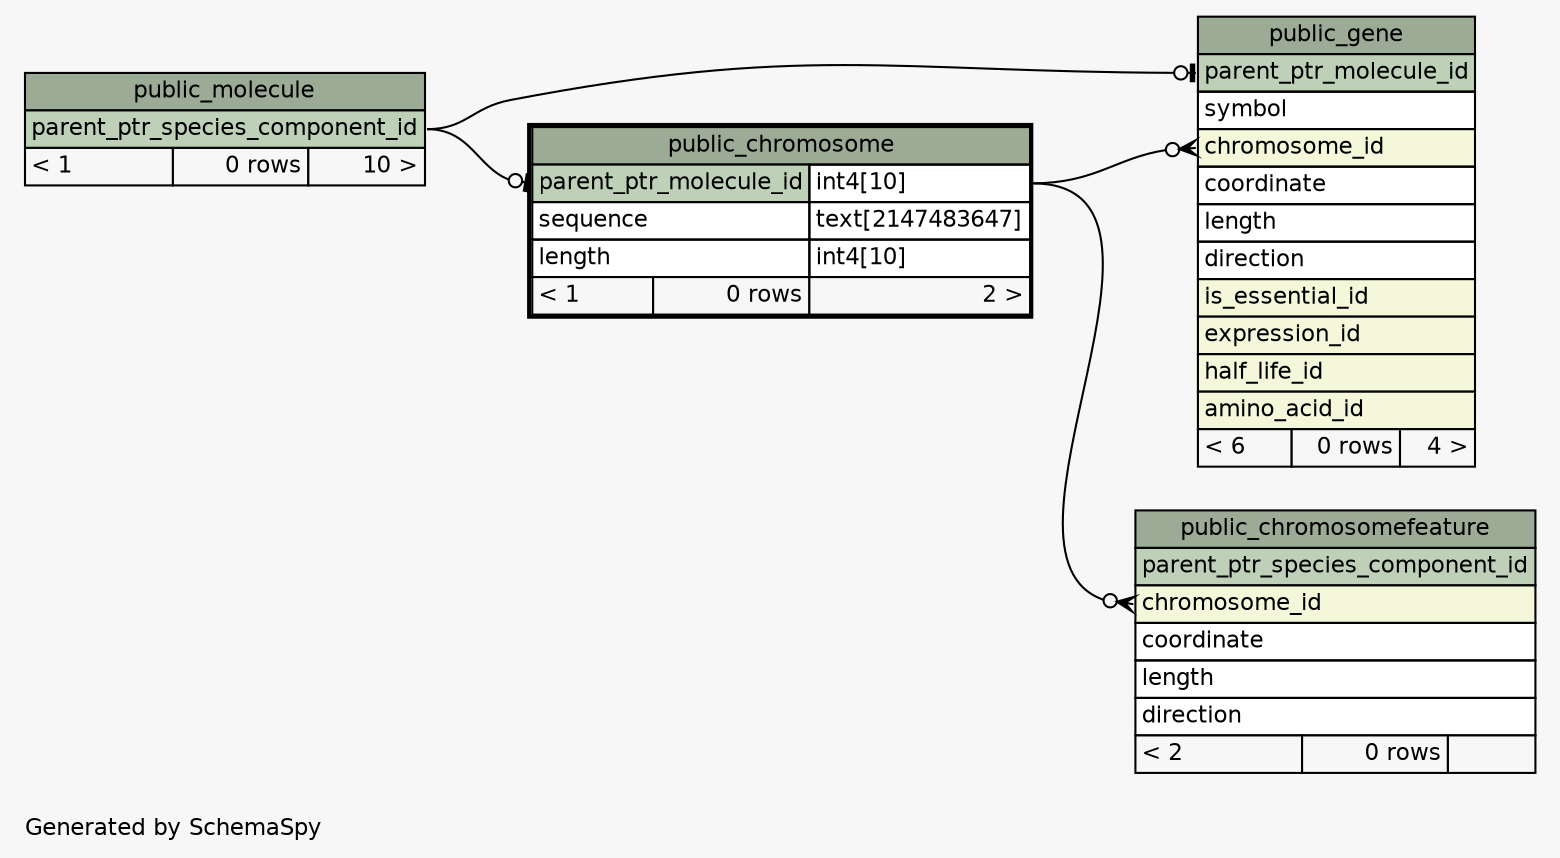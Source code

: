// dot 2.36.0 on Linux 3.13.0-43-generic
// SchemaSpy rev 590
digraph "oneDegreeRelationshipsDiagram" {
  graph [
    rankdir="RL"
    bgcolor="#f7f7f7"
    label="\nGenerated by SchemaSpy"
    labeljust="l"
    nodesep="0.18"
    ranksep="0.46"
    fontname="Helvetica"
    fontsize="11"
  ];
  node [
    fontname="Helvetica"
    fontsize="11"
    shape="plaintext"
  ];
  edge [
    arrowsize="0.8"
  ];
  "public_chromosome":"parent_ptr_molecule_id":w -> "public_molecule":"parent_ptr_species_component_id":e [arrowhead=none dir=back arrowtail=teeodot];
  "public_chromosomefeature":"chromosome_id":w -> "public_chromosome":"parent_ptr_molecule_id.type":e [arrowhead=none dir=back arrowtail=crowodot];
  "public_gene":"chromosome_id":w -> "public_chromosome":"parent_ptr_molecule_id.type":e [arrowhead=none dir=back arrowtail=crowodot];
  "public_gene":"parent_ptr_molecule_id":w -> "public_molecule":"parent_ptr_species_component_id":e [arrowhead=none dir=back arrowtail=teeodot];
  "public_chromosome" [
    label=<
    <TABLE BORDER="2" CELLBORDER="1" CELLSPACING="0" BGCOLOR="#ffffff">
      <TR><TD COLSPAN="3" BGCOLOR="#9bab96" ALIGN="CENTER">public_chromosome</TD></TR>
      <TR><TD PORT="parent_ptr_molecule_id" COLSPAN="2" BGCOLOR="#bed1b8" ALIGN="LEFT">parent_ptr_molecule_id</TD><TD PORT="parent_ptr_molecule_id.type" ALIGN="LEFT">int4[10]</TD></TR>
      <TR><TD PORT="sequence" COLSPAN="2" ALIGN="LEFT">sequence</TD><TD PORT="sequence.type" ALIGN="LEFT">text[2147483647]</TD></TR>
      <TR><TD PORT="length" COLSPAN="2" ALIGN="LEFT">length</TD><TD PORT="length.type" ALIGN="LEFT">int4[10]</TD></TR>
      <TR><TD ALIGN="LEFT" BGCOLOR="#f7f7f7">&lt; 1</TD><TD ALIGN="RIGHT" BGCOLOR="#f7f7f7">0 rows</TD><TD ALIGN="RIGHT" BGCOLOR="#f7f7f7">2 &gt;</TD></TR>
    </TABLE>>
    URL="public_chromosome.html"
    tooltip="public_chromosome"
  ];
  "public_chromosomefeature" [
    label=<
    <TABLE BORDER="0" CELLBORDER="1" CELLSPACING="0" BGCOLOR="#ffffff">
      <TR><TD COLSPAN="3" BGCOLOR="#9bab96" ALIGN="CENTER">public_chromosomefeature</TD></TR>
      <TR><TD PORT="parent_ptr_species_component_id" COLSPAN="3" BGCOLOR="#bed1b8" ALIGN="LEFT">parent_ptr_species_component_id</TD></TR>
      <TR><TD PORT="chromosome_id" COLSPAN="3" BGCOLOR="#f4f7da" ALIGN="LEFT">chromosome_id</TD></TR>
      <TR><TD PORT="coordinate" COLSPAN="3" ALIGN="LEFT">coordinate</TD></TR>
      <TR><TD PORT="length" COLSPAN="3" ALIGN="LEFT">length</TD></TR>
      <TR><TD PORT="direction" COLSPAN="3" ALIGN="LEFT">direction</TD></TR>
      <TR><TD ALIGN="LEFT" BGCOLOR="#f7f7f7">&lt; 2</TD><TD ALIGN="RIGHT" BGCOLOR="#f7f7f7">0 rows</TD><TD ALIGN="RIGHT" BGCOLOR="#f7f7f7">  </TD></TR>
    </TABLE>>
    URL="public_chromosomefeature.html"
    tooltip="public_chromosomefeature"
  ];
  "public_gene" [
    label=<
    <TABLE BORDER="0" CELLBORDER="1" CELLSPACING="0" BGCOLOR="#ffffff">
      <TR><TD COLSPAN="3" BGCOLOR="#9bab96" ALIGN="CENTER">public_gene</TD></TR>
      <TR><TD PORT="parent_ptr_molecule_id" COLSPAN="3" BGCOLOR="#bed1b8" ALIGN="LEFT">parent_ptr_molecule_id</TD></TR>
      <TR><TD PORT="symbol" COLSPAN="3" ALIGN="LEFT">symbol</TD></TR>
      <TR><TD PORT="chromosome_id" COLSPAN="3" BGCOLOR="#f4f7da" ALIGN="LEFT">chromosome_id</TD></TR>
      <TR><TD PORT="coordinate" COLSPAN="3" ALIGN="LEFT">coordinate</TD></TR>
      <TR><TD PORT="length" COLSPAN="3" ALIGN="LEFT">length</TD></TR>
      <TR><TD PORT="direction" COLSPAN="3" ALIGN="LEFT">direction</TD></TR>
      <TR><TD PORT="is_essential_id" COLSPAN="3" BGCOLOR="#f4f7da" ALIGN="LEFT">is_essential_id</TD></TR>
      <TR><TD PORT="expression_id" COLSPAN="3" BGCOLOR="#f4f7da" ALIGN="LEFT">expression_id</TD></TR>
      <TR><TD PORT="half_life_id" COLSPAN="3" BGCOLOR="#f4f7da" ALIGN="LEFT">half_life_id</TD></TR>
      <TR><TD PORT="amino_acid_id" COLSPAN="3" BGCOLOR="#f4f7da" ALIGN="LEFT">amino_acid_id</TD></TR>
      <TR><TD ALIGN="LEFT" BGCOLOR="#f7f7f7">&lt; 6</TD><TD ALIGN="RIGHT" BGCOLOR="#f7f7f7">0 rows</TD><TD ALIGN="RIGHT" BGCOLOR="#f7f7f7">4 &gt;</TD></TR>
    </TABLE>>
    URL="public_gene.html"
    tooltip="public_gene"
  ];
  "public_molecule" [
    label=<
    <TABLE BORDER="0" CELLBORDER="1" CELLSPACING="0" BGCOLOR="#ffffff">
      <TR><TD COLSPAN="3" BGCOLOR="#9bab96" ALIGN="CENTER">public_molecule</TD></TR>
      <TR><TD PORT="parent_ptr_species_component_id" COLSPAN="3" BGCOLOR="#bed1b8" ALIGN="LEFT">parent_ptr_species_component_id</TD></TR>
      <TR><TD ALIGN="LEFT" BGCOLOR="#f7f7f7">&lt; 1</TD><TD ALIGN="RIGHT" BGCOLOR="#f7f7f7">0 rows</TD><TD ALIGN="RIGHT" BGCOLOR="#f7f7f7">10 &gt;</TD></TR>
    </TABLE>>
    URL="public_molecule.html"
    tooltip="public_molecule"
  ];
}
